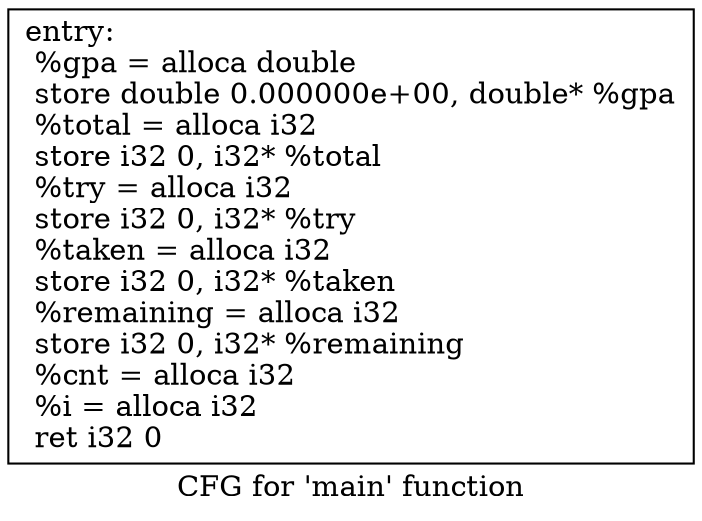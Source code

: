 digraph "CFG for 'main' function" {
	label="CFG for 'main' function";

	Node0xa2f260 [shape=record,label="{entry:\l  %gpa = alloca double\l  store double 0.000000e+00, double* %gpa\l  %total = alloca i32\l  store i32 0, i32* %total\l  %try = alloca i32\l  store i32 0, i32* %try\l  %taken = alloca i32\l  store i32 0, i32* %taken\l  %remaining = alloca i32\l  store i32 0, i32* %remaining\l  %cnt = alloca i32\l  %i = alloca i32\l  ret i32 0\l}"];
}
